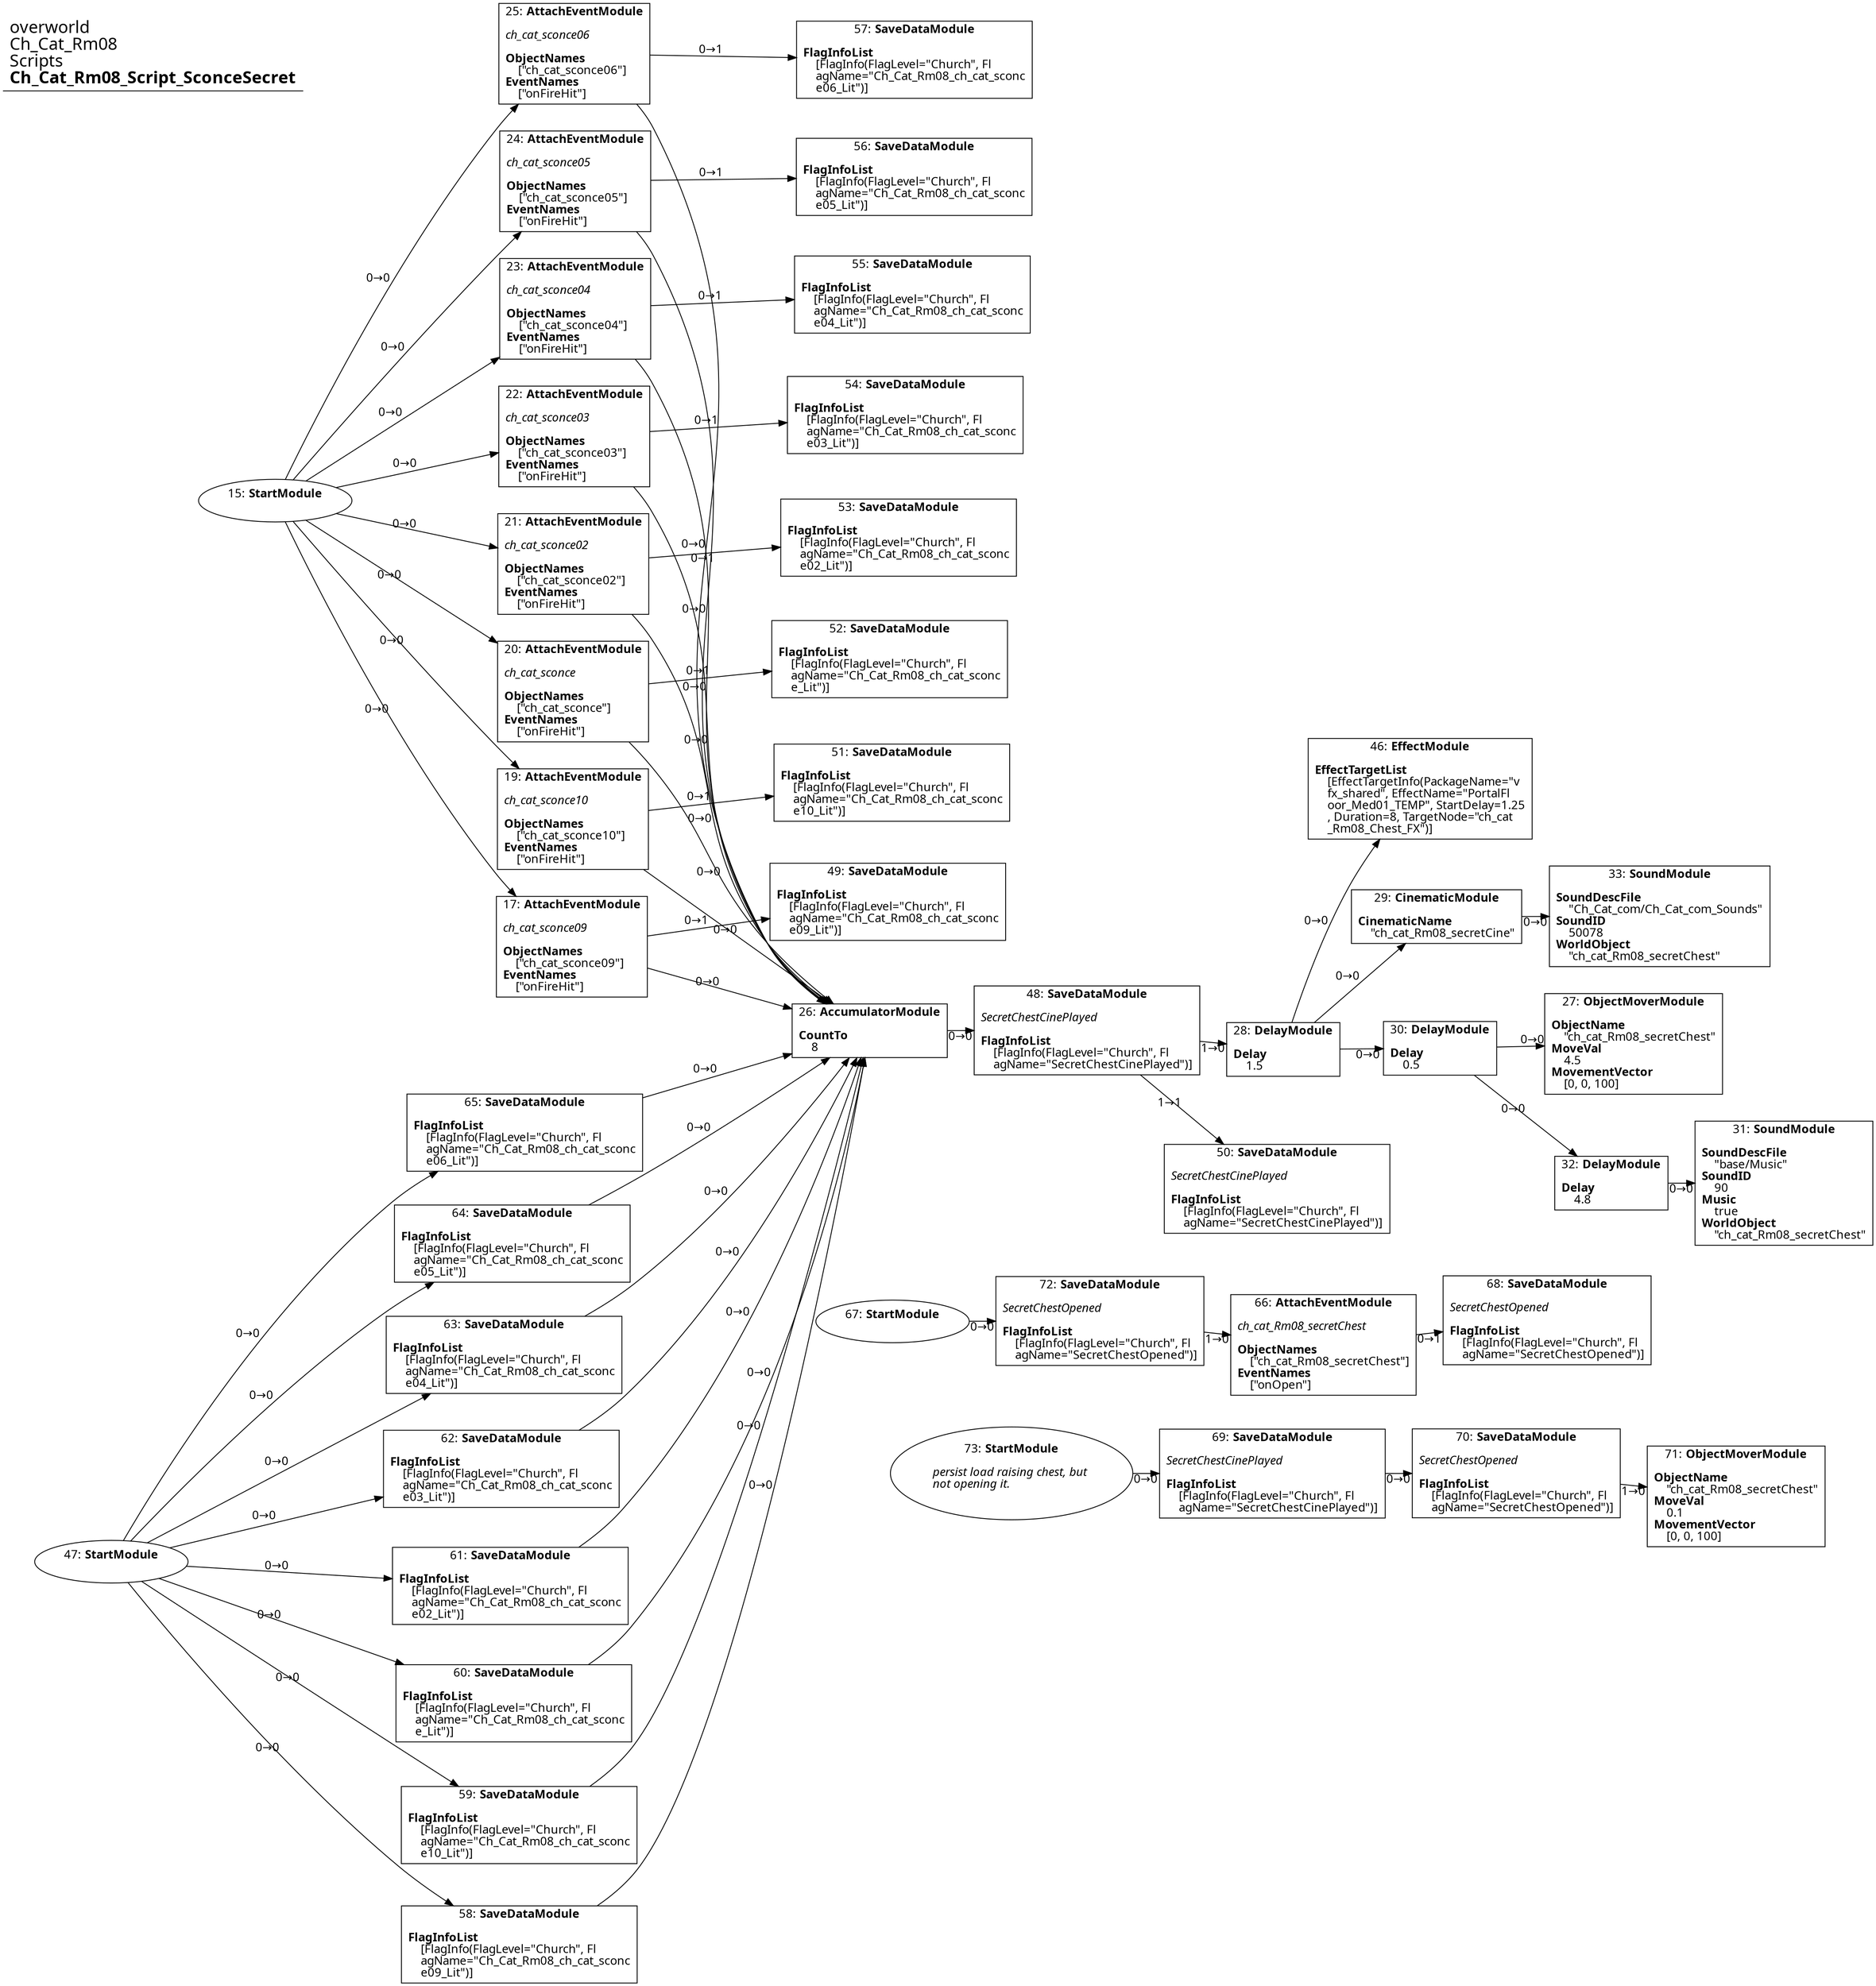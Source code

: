 digraph {
    layout = fdp;
    overlap = prism;
    sep = "+16";
    splines = spline;

    node [ shape = box ];

    graph [ fontname = "Segoe UI" ];
    node [ fontname = "Segoe UI" ];
    edge [ fontname = "Segoe UI" ];

    15 [ label = <15: <b>StartModule</b><br/><br/>> ];
    15 [ shape = oval ]
    15 [ pos = "-0.312,1.1120001!" ];
    15 -> 17 [ label = "0→0" ];
    15 -> 19 [ label = "0→0" ];
    15 -> 20 [ label = "0→0" ];
    15 -> 21 [ label = "0→0" ];
    15 -> 22 [ label = "0→0" ];
    15 -> 23 [ label = "0→0" ];
    15 -> 24 [ label = "0→0" ];
    15 -> 25 [ label = "0→0" ];

    17 [ label = <17: <b>AttachEventModule</b><br/><br/><i>ch_cat_sconce09<br align="left"/></i><br align="left"/><b>ObjectNames</b><br align="left"/>    [&quot;ch_cat_sconce09&quot;]<br align="left"/><b>EventNames</b><br align="left"/>    [&quot;onFireHit&quot;]<br align="left"/>> ];
    17 [ pos = "0.064,0.582!" ];
    17 -> 26 [ label = "0→0" ];
    17 -> 49 [ label = "0→1" ];

    19 [ label = <19: <b>AttachEventModule</b><br/><br/><i>ch_cat_sconce10<br align="left"/></i><br align="left"/><b>ObjectNames</b><br align="left"/>    [&quot;ch_cat_sconce10&quot;]<br align="left"/><b>EventNames</b><br align="left"/>    [&quot;onFireHit&quot;]<br align="left"/>> ];
    19 [ pos = "0.065000005,0.734!" ];
    19 -> 26 [ label = "0→0" ];
    19 -> 51 [ label = "0→1" ];

    20 [ label = <20: <b>AttachEventModule</b><br/><br/><i>ch_cat_sconce<br align="left"/></i><br align="left"/><b>ObjectNames</b><br align="left"/>    [&quot;ch_cat_sconce&quot;]<br align="left"/><b>EventNames</b><br align="left"/>    [&quot;onFireHit&quot;]<br align="left"/>> ];
    20 [ pos = "0.065000005,0.88900006!" ];
    20 -> 26 [ label = "0→0" ];
    20 -> 52 [ label = "0→1" ];

    21 [ label = <21: <b>AttachEventModule</b><br/><br/><i>ch_cat_sconce02<br align="left"/></i><br align="left"/><b>ObjectNames</b><br align="left"/>    [&quot;ch_cat_sconce02&quot;]<br align="left"/><b>EventNames</b><br align="left"/>    [&quot;onFireHit&quot;]<br align="left"/>> ];
    21 [ pos = "0.065000005,1.039!" ];
    21 -> 26 [ label = "0→0" ];
    21 -> 53 [ label = "0→1" ];

    22 [ label = <22: <b>AttachEventModule</b><br/><br/><i>ch_cat_sconce03<br align="left"/></i><br align="left"/><b>ObjectNames</b><br align="left"/>    [&quot;ch_cat_sconce03&quot;]<br align="left"/><b>EventNames</b><br align="left"/>    [&quot;onFireHit&quot;]<br align="left"/>> ];
    22 [ pos = "0.066,1.189!" ];
    22 -> 26 [ label = "0→0" ];
    22 -> 54 [ label = "0→1" ];

    23 [ label = <23: <b>AttachEventModule</b><br/><br/><i>ch_cat_sconce04<br align="left"/></i><br align="left"/><b>ObjectNames</b><br align="left"/>    [&quot;ch_cat_sconce04&quot;]<br align="left"/><b>EventNames</b><br align="left"/>    [&quot;onFireHit&quot;]<br align="left"/>> ];
    23 [ pos = "0.067,1.3360001!" ];
    23 -> 26 [ label = "0→0" ];
    23 -> 55 [ label = "0→1" ];

    24 [ label = <24: <b>AttachEventModule</b><br/><br/><i>ch_cat_sconce05<br align="left"/></i><br align="left"/><b>ObjectNames</b><br align="left"/>    [&quot;ch_cat_sconce05&quot;]<br align="left"/><b>EventNames</b><br align="left"/>    [&quot;onFireHit&quot;]<br align="left"/>> ];
    24 [ pos = "0.067,1.4810001!" ];
    24 -> 26 [ label = "0→0" ];
    24 -> 56 [ label = "0→1" ];

    25 [ label = <25: <b>AttachEventModule</b><br/><br/><i>ch_cat_sconce06<br align="left"/></i><br align="left"/><b>ObjectNames</b><br align="left"/>    [&quot;ch_cat_sconce06&quot;]<br align="left"/><b>EventNames</b><br align="left"/>    [&quot;onFireHit&quot;]<br align="left"/>> ];
    25 [ pos = "0.066,1.628!" ];
    25 -> 26 [ label = "0→0" ];
    25 -> 57 [ label = "0→1" ];

    26 [ label = <26: <b>AccumulatorModule</b><br/><br/><b>CountTo</b><br align="left"/>    8<br align="left"/>> ];
    26 [ pos = "0.49,0.43500003!" ];
    26 -> 48 [ label = "0→0" ];

    27 [ label = <27: <b>ObjectMoverModule</b><br/><br/><b>ObjectName</b><br align="left"/>    &quot;ch_cat_Rm08_secretChest&quot;<br align="left"/><b>MoveVal</b><br align="left"/>    4.5<br align="left"/><b>MovementVector</b><br align="left"/>    [0, 0, 100]<br align="left"/>> ];
    27 [ pos = "1.4020001,0.41200003!" ];

    28 [ label = <28: <b>DelayModule</b><br/><br/><b>Delay</b><br align="left"/>    1.5<br align="left"/>> ];
    28 [ pos = "0.95100003,0.41200003!" ];
    28 -> 29 [ label = "0→0" ];
    28 -> 30 [ label = "0→0" ];
    28 -> 46 [ label = "0→0" ];

    29 [ label = <29: <b>CinematicModule</b><br/><br/><b>CinematicName</b><br align="left"/>    &quot;ch_cat_Rm08_secretCine&quot;<br align="left"/>> ];
    29 [ pos = "1.1600001,0.583!" ];
    29 -> 33 [ label = "0→0" ];

    30 [ label = <30: <b>DelayModule</b><br/><br/><b>Delay</b><br align="left"/>    0.5<br align="left"/>> ];
    30 [ pos = "1.1620001,0.41200003!" ];
    30 -> 27 [ label = "0→0" ];
    30 -> 32 [ label = "0→0" ];

    31 [ label = <31: <b>SoundModule</b><br/><br/><b>SoundDescFile</b><br align="left"/>    &quot;base/Music&quot;<br align="left"/><b>SoundID</b><br align="left"/>    90<br align="left"/><b>Music</b><br align="left"/>    true<br align="left"/><b>WorldObject</b><br align="left"/>    &quot;ch_cat_Rm08_secretChest&quot;<br align="left"/>> ];
    31 [ pos = "1.5810001,0.24400002!" ];

    32 [ label = <32: <b>DelayModule</b><br/><br/><b>Delay</b><br align="left"/>    4.8<br align="left"/>> ];
    32 [ pos = "1.3970001,0.24400002!" ];
    32 -> 31 [ label = "0→0" ];

    33 [ label = <33: <b>SoundModule</b><br/><br/><b>SoundDescFile</b><br align="left"/>    &quot;Ch_Cat_com/Ch_Cat_com_Sounds&quot;<br align="left"/><b>SoundID</b><br align="left"/>    50078<br align="left"/><b>WorldObject</b><br align="left"/>    &quot;ch_cat_Rm08_secretChest&quot;<br align="left"/>> ];
    33 [ pos = "1.429,0.58400005!" ];

    46 [ label = <46: <b>EffectModule</b><br/><br/><b>EffectTargetList</b><br align="left"/>    [EffectTargetInfo(PackageName=&quot;v<br align="left"/>    fx_shared&quot;, EffectName=&quot;PortalFl<br align="left"/>    oor_Med01_TEMP&quot;, StartDelay=1.25<br align="left"/>    , Duration=8, TargetNode=&quot;ch_cat<br align="left"/>    _Rm08_Chest_FX&quot;)]<br align="left"/>> ];
    46 [ pos = "1.164,0.725!" ];

    47 [ label = <47: <b>StartModule</b><br/><br/>> ];
    47 [ shape = oval ]
    47 [ pos = "-0.467,-0.24000001!" ];
    47 -> 65 [ label = "0→0" ];
    47 -> 64 [ label = "0→0" ];
    47 -> 63 [ label = "0→0" ];
    47 -> 62 [ label = "0→0" ];
    47 -> 61 [ label = "0→0" ];
    47 -> 60 [ label = "0→0" ];
    47 -> 59 [ label = "0→0" ];
    47 -> 58 [ label = "0→0" ];

    48 [ label = <48: <b>SaveDataModule</b><br/><br/><i>SecretChestCinePlayed<br align="left"/></i><br align="left"/><b>FlagInfoList</b><br align="left"/>    [FlagInfo(FlagLevel=&quot;Church&quot;, Fl<br align="left"/>    agName=&quot;SecretChestCinePlayed&quot;)]<br align="left"/>> ];
    48 [ pos = "0.716,0.43500003!" ];
    48 -> 28 [ label = "1→0" ];
    48 -> 50 [ label = "1→1" ];

    49 [ label = <49: <b>SaveDataModule</b><br/><br/><b>FlagInfoList</b><br align="left"/>    [FlagInfo(FlagLevel=&quot;Church&quot;, Fl<br align="left"/>    agName=&quot;Ch_Cat_Rm08_ch_cat_sconc<br align="left"/>    e09_Lit&quot;)]<br align="left"/>> ];
    49 [ pos = "0.485,0.605!" ];

    50 [ label = <50: <b>SaveDataModule</b><br/><br/><i>SecretChestCinePlayed<br align="left"/></i><br align="left"/><b>FlagInfoList</b><br align="left"/>    [FlagInfo(FlagLevel=&quot;Church&quot;, Fl<br align="left"/>    agName=&quot;SecretChestCinePlayed&quot;)]<br align="left"/>> ];
    50 [ pos = "0.952,0.23400001!" ];

    51 [ label = <51: <b>SaveDataModule</b><br/><br/><b>FlagInfoList</b><br align="left"/>    [FlagInfo(FlagLevel=&quot;Church&quot;, Fl<br align="left"/>    agName=&quot;Ch_Cat_Rm08_ch_cat_sconc<br align="left"/>    e10_Lit&quot;)]<br align="left"/>> ];
    51 [ pos = "0.48900002,0.757!" ];

    52 [ label = <52: <b>SaveDataModule</b><br/><br/><b>FlagInfoList</b><br align="left"/>    [FlagInfo(FlagLevel=&quot;Church&quot;, Fl<br align="left"/>    agName=&quot;Ch_Cat_Rm08_ch_cat_sconc<br align="left"/>    e_Lit&quot;)]<br align="left"/>> ];
    52 [ pos = "0.49100003,0.91200006!" ];

    53 [ label = <53: <b>SaveDataModule</b><br/><br/><b>FlagInfoList</b><br align="left"/>    [FlagInfo(FlagLevel=&quot;Church&quot;, Fl<br align="left"/>    agName=&quot;Ch_Cat_Rm08_ch_cat_sconc<br align="left"/>    e02_Lit&quot;)]<br align="left"/>> ];
    53 [ pos = "0.497,1.062!" ];

    54 [ label = <54: <b>SaveDataModule</b><br/><br/><b>FlagInfoList</b><br align="left"/>    [FlagInfo(FlagLevel=&quot;Church&quot;, Fl<br align="left"/>    agName=&quot;Ch_Cat_Rm08_ch_cat_sconc<br align="left"/>    e03_Lit&quot;)]<br align="left"/>> ];
    54 [ pos = "0.49600002,1.212!" ];

    55 [ label = <55: <b>SaveDataModule</b><br/><br/><b>FlagInfoList</b><br align="left"/>    [FlagInfo(FlagLevel=&quot;Church&quot;, Fl<br align="left"/>    agName=&quot;Ch_Cat_Rm08_ch_cat_sconc<br align="left"/>    e04_Lit&quot;)]<br align="left"/>> ];
    55 [ pos = "0.50100005,1.3590001!" ];

    56 [ label = <56: <b>SaveDataModule</b><br/><br/><b>FlagInfoList</b><br align="left"/>    [FlagInfo(FlagLevel=&quot;Church&quot;, Fl<br align="left"/>    agName=&quot;Ch_Cat_Rm08_ch_cat_sconc<br align="left"/>    e05_Lit&quot;)]<br align="left"/>> ];
    56 [ pos = "0.503,1.5040001!" ];

    57 [ label = <57: <b>SaveDataModule</b><br/><br/><b>FlagInfoList</b><br align="left"/>    [FlagInfo(FlagLevel=&quot;Church&quot;, Fl<br align="left"/>    agName=&quot;Ch_Cat_Rm08_ch_cat_sconc<br align="left"/>    e06_Lit&quot;)]<br align="left"/>> ];
    57 [ pos = "0.503,1.651!" ];

    58 [ label = <58: <b>SaveDataModule</b><br/><br/><b>FlagInfoList</b><br align="left"/>    [FlagInfo(FlagLevel=&quot;Church&quot;, Fl<br align="left"/>    agName=&quot;Ch_Cat_Rm08_ch_cat_sconc<br align="left"/>    e09_Lit&quot;)]<br align="left"/>> ];
    58 [ pos = "0.034,-0.72900003!" ];
    58 -> 26 [ label = "0→0" ];

    59 [ label = <59: <b>SaveDataModule</b><br/><br/><b>FlagInfoList</b><br align="left"/>    [FlagInfo(FlagLevel=&quot;Church&quot;, Fl<br align="left"/>    agName=&quot;Ch_Cat_Rm08_ch_cat_sconc<br align="left"/>    e10_Lit&quot;)]<br align="left"/>> ];
    59 [ pos = "0.038000003,-0.577!" ];
    59 -> 26 [ label = "0→0" ];

    60 [ label = <60: <b>SaveDataModule</b><br/><br/><b>FlagInfoList</b><br align="left"/>    [FlagInfo(FlagLevel=&quot;Church&quot;, Fl<br align="left"/>    agName=&quot;Ch_Cat_Rm08_ch_cat_sconc<br align="left"/>    e_Lit&quot;)]<br align="left"/>> ];
    60 [ pos = "0.040000003,-0.42200002!" ];
    60 -> 26 [ label = "0→0" ];

    61 [ label = <61: <b>SaveDataModule</b><br/><br/><b>FlagInfoList</b><br align="left"/>    [FlagInfo(FlagLevel=&quot;Church&quot;, Fl<br align="left"/>    agName=&quot;Ch_Cat_Rm08_ch_cat_sconc<br align="left"/>    e02_Lit&quot;)]<br align="left"/>> ];
    61 [ pos = "0.046000004,-0.272!" ];
    61 -> 26 [ label = "0→0" ];

    62 [ label = <62: <b>SaveDataModule</b><br/><br/><b>FlagInfoList</b><br align="left"/>    [FlagInfo(FlagLevel=&quot;Church&quot;, Fl<br align="left"/>    agName=&quot;Ch_Cat_Rm08_ch_cat_sconc<br align="left"/>    e03_Lit&quot;)]<br align="left"/>> ];
    62 [ pos = "0.045,-0.12200001!" ];
    62 -> 26 [ label = "0→0" ];

    63 [ label = <63: <b>SaveDataModule</b><br/><br/><b>FlagInfoList</b><br align="left"/>    [FlagInfo(FlagLevel=&quot;Church&quot;, Fl<br align="left"/>    agName=&quot;Ch_Cat_Rm08_ch_cat_sconc<br align="left"/>    e04_Lit&quot;)]<br align="left"/>> ];
    63 [ pos = "0.05,0.025!" ];
    63 -> 26 [ label = "0→0" ];

    64 [ label = <64: <b>SaveDataModule</b><br/><br/><b>FlagInfoList</b><br align="left"/>    [FlagInfo(FlagLevel=&quot;Church&quot;, Fl<br align="left"/>    agName=&quot;Ch_Cat_Rm08_ch_cat_sconc<br align="left"/>    e05_Lit&quot;)]<br align="left"/>> ];
    64 [ pos = "0.052,0.17!" ];
    64 -> 26 [ label = "0→0" ];

    65 [ label = <65: <b>SaveDataModule</b><br/><br/><b>FlagInfoList</b><br align="left"/>    [FlagInfo(FlagLevel=&quot;Church&quot;, Fl<br align="left"/>    agName=&quot;Ch_Cat_Rm08_ch_cat_sconc<br align="left"/>    e06_Lit&quot;)]<br align="left"/>> ];
    65 [ pos = "0.052,0.317!" ];
    65 -> 26 [ label = "0→0" ];

    66 [ label = <66: <b>AttachEventModule</b><br/><br/><i>ch_cat_Rm08_secretChest<br align="left"/></i><br align="left"/><b>ObjectNames</b><br align="left"/>    [&quot;ch_cat_Rm08_secretChest&quot;]<br align="left"/><b>EventNames</b><br align="left"/>    [&quot;onOpen&quot;]<br align="left"/>> ];
    66 [ pos = "0.99600005,0.040000003!" ];
    66 -> 68 [ label = "0→1" ];

    67 [ label = <67: <b>StartModule</b><br/><br/>> ];
    67 [ shape = oval ]
    67 [ pos = "0.611,0.063!" ];
    67 -> 72 [ label = "0→0" ];

    68 [ label = <68: <b>SaveDataModule</b><br/><br/><i>SecretChestOpened<br align="left"/></i><br align="left"/><b>FlagInfoList</b><br align="left"/>    [FlagInfo(FlagLevel=&quot;Church&quot;, Fl<br align="left"/>    agName=&quot;SecretChestOpened&quot;)]<br align="left"/>> ];
    68 [ pos = "1.2030001,0.063!" ];

    69 [ label = <69: <b>SaveDataModule</b><br/><br/><i>SecretChestCinePlayed<br align="left"/></i><br align="left"/><b>FlagInfoList</b><br align="left"/>    [FlagInfo(FlagLevel=&quot;Church&quot;, Fl<br align="left"/>    agName=&quot;SecretChestCinePlayed&quot;)]<br align="left"/>> ];
    69 [ pos = "0.99500006,-0.13000001!" ];
    69 -> 70 [ label = "0→0" ];

    70 [ label = <70: <b>SaveDataModule</b><br/><br/><i>SecretChestOpened<br align="left"/></i><br align="left"/><b>FlagInfoList</b><br align="left"/>    [FlagInfo(FlagLevel=&quot;Church&quot;, Fl<br align="left"/>    agName=&quot;SecretChestOpened&quot;)]<br align="left"/>> ];
    70 [ pos = "1.2090001,-0.13000001!" ];
    70 -> 71 [ label = "1→0" ];

    71 [ label = <71: <b>ObjectMoverModule</b><br/><br/><b>ObjectName</b><br align="left"/>    &quot;ch_cat_Rm08_secretChest&quot;<br align="left"/><b>MoveVal</b><br align="left"/>    0.1<br align="left"/><b>MovementVector</b><br align="left"/>    [0, 0, 100]<br align="left"/>> ];
    71 [ pos = "1.429,-0.15300001!" ];

    72 [ label = <72: <b>SaveDataModule</b><br/><br/><i>SecretChestOpened<br align="left"/></i><br align="left"/><b>FlagInfoList</b><br align="left"/>    [FlagInfo(FlagLevel=&quot;Church&quot;, Fl<br align="left"/>    agName=&quot;SecretChestOpened&quot;)]<br align="left"/>> ];
    72 [ pos = "0.781,0.063!" ];
    72 -> 66 [ label = "1→0" ];

    73 [ label = <73: <b>StartModule</b><br/><br/><i>persist load raising chest, but <br align="left"/>not opening it.<br align="left"/></i><br align="left"/>> ];
    73 [ shape = oval ]
    73 [ pos = "0.697,-0.13000001!" ];
    73 -> 69 [ label = "0→0" ];

    title [ pos = "-0.46800002,1.6520001!" ];
    title [ shape = underline ];
    title [ label = <<font point-size="20">overworld<br align="left"/>Ch_Cat_Rm08<br align="left"/>Scripts<br align="left"/><b>Ch_Cat_Rm08_Script_SconceSecret</b><br align="left"/></font>> ];
}
